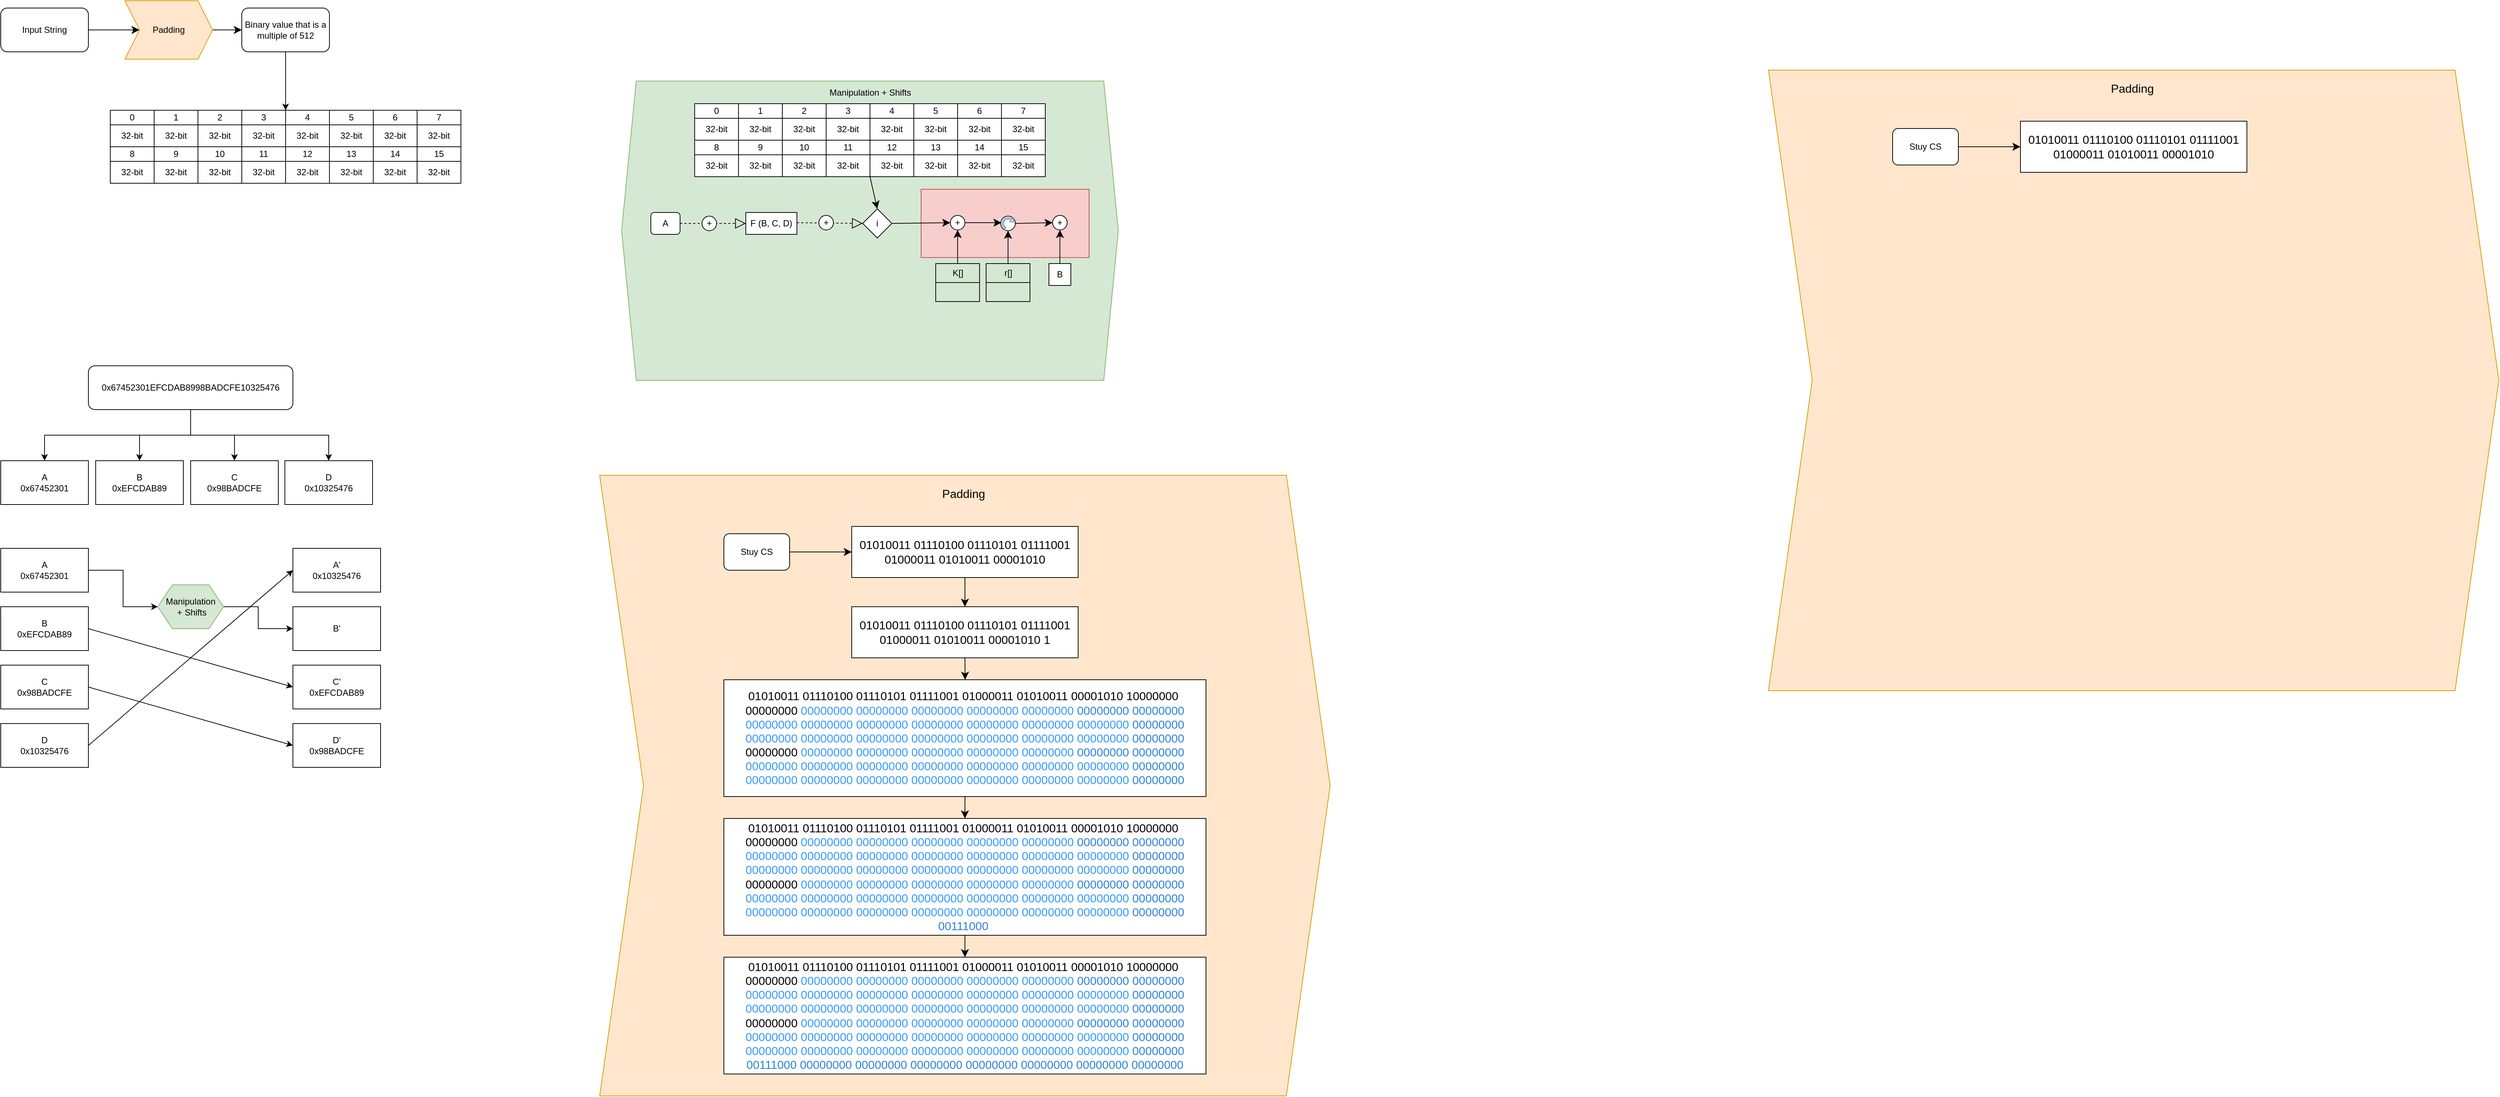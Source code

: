 <mxfile version="27.1.1">
  <diagram name="Page-1" id="2YBvvXClWsGukQMizWep">
    <mxGraphModel dx="1775" dy="1302" grid="1" gridSize="10" guides="1" tooltips="1" connect="1" arrows="1" fold="1" page="1" pageScale="1" pageWidth="850" pageHeight="1100" math="0" shadow="0">
      <root>
        <mxCell id="0" />
        <mxCell id="1" parent="0" />
        <mxCell id="S7E8rsg5LW3cdiBRkNrD-34" value="" style="shape=hexagon;perimeter=hexagonPerimeter2;whiteSpace=wrap;html=1;fixedSize=1;fillColor=#d5e8d4;strokeColor=#82b366;movable=1;resizable=1;rotatable=1;deletable=1;editable=1;locked=0;connectable=1;" parent="1" vertex="1">
          <mxGeometry x="880" y="140" width="680" height="410" as="geometry" />
        </mxCell>
        <mxCell id="kOXrhcx0nlIQc85uz2FX-3" value="" style="rounded=0;whiteSpace=wrap;html=1;fillColor=#f8cecc;strokeColor=#b85450;movable=1;resizable=1;rotatable=1;deletable=1;editable=1;locked=0;connectable=1;" vertex="1" parent="1">
          <mxGeometry x="1290" y="288.25" width="230" height="93.5" as="geometry" />
        </mxCell>
        <mxCell id="kOXrhcx0nlIQc85uz2FX-79" style="edgeStyle=none;curved=1;rounded=0;orthogonalLoop=1;jettySize=auto;html=1;exitX=1;exitY=0.5;exitDx=0;exitDy=0;entryX=0;entryY=0.5;entryDx=0;entryDy=0;fontSize=12;startSize=8;endSize=8;" edge="1" parent="1" source="S7E8rsg5LW3cdiBRkNrD-1" target="kOXrhcx0nlIQc85uz2FX-78">
          <mxGeometry relative="1" as="geometry" />
        </mxCell>
        <mxCell id="S7E8rsg5LW3cdiBRkNrD-1" value="Input String" style="rounded=1;whiteSpace=wrap;html=1;" parent="1" vertex="1">
          <mxGeometry x="30" y="40" width="120" height="60" as="geometry" />
        </mxCell>
        <mxCell id="S7E8rsg5LW3cdiBRkNrD-14" value="" style="edgeStyle=orthogonalEdgeStyle;rounded=0;orthogonalLoop=1;jettySize=auto;html=1;" parent="1" source="S7E8rsg5LW3cdiBRkNrD-6" target="S7E8rsg5LW3cdiBRkNrD-10" edge="1">
          <mxGeometry relative="1" as="geometry" />
        </mxCell>
        <mxCell id="S7E8rsg5LW3cdiBRkNrD-15" style="edgeStyle=orthogonalEdgeStyle;rounded=0;orthogonalLoop=1;jettySize=auto;html=1;exitX=0.5;exitY=1;exitDx=0;exitDy=0;entryX=0.5;entryY=0;entryDx=0;entryDy=0;" parent="1" source="S7E8rsg5LW3cdiBRkNrD-6" target="S7E8rsg5LW3cdiBRkNrD-9" edge="1">
          <mxGeometry relative="1" as="geometry">
            <Array as="points">
              <mxPoint x="290" y="625" />
              <mxPoint x="220" y="625" />
            </Array>
          </mxGeometry>
        </mxCell>
        <mxCell id="S7E8rsg5LW3cdiBRkNrD-16" style="edgeStyle=orthogonalEdgeStyle;rounded=0;orthogonalLoop=1;jettySize=auto;html=1;exitX=0.5;exitY=1;exitDx=0;exitDy=0;" parent="1" source="S7E8rsg5LW3cdiBRkNrD-6" target="S7E8rsg5LW3cdiBRkNrD-11" edge="1">
          <mxGeometry relative="1" as="geometry" />
        </mxCell>
        <mxCell id="S7E8rsg5LW3cdiBRkNrD-17" style="edgeStyle=orthogonalEdgeStyle;rounded=0;orthogonalLoop=1;jettySize=auto;html=1;exitX=0.5;exitY=1;exitDx=0;exitDy=0;" parent="1" source="S7E8rsg5LW3cdiBRkNrD-6" target="S7E8rsg5LW3cdiBRkNrD-8" edge="1">
          <mxGeometry relative="1" as="geometry" />
        </mxCell>
        <mxCell id="S7E8rsg5LW3cdiBRkNrD-6" value="0x67452301EFCDAB8998BADCFE10325476" style="rounded=1;whiteSpace=wrap;html=1;" parent="1" vertex="1">
          <mxGeometry x="150" y="530" width="280" height="60" as="geometry" />
        </mxCell>
        <mxCell id="S7E8rsg5LW3cdiBRkNrD-8" value="A&lt;div&gt;0x67452301&lt;/div&gt;" style="rounded=0;whiteSpace=wrap;html=1;" parent="1" vertex="1">
          <mxGeometry x="30" y="660" width="120" height="60" as="geometry" />
        </mxCell>
        <mxCell id="S7E8rsg5LW3cdiBRkNrD-9" value="B&lt;div&gt;0xEFCDAB89&lt;/div&gt;" style="rounded=0;whiteSpace=wrap;html=1;" parent="1" vertex="1">
          <mxGeometry x="160" y="660" width="120" height="60" as="geometry" />
        </mxCell>
        <mxCell id="S7E8rsg5LW3cdiBRkNrD-10" value="C&lt;br&gt;0x98BADCFE" style="rounded=0;whiteSpace=wrap;html=1;" parent="1" vertex="1">
          <mxGeometry x="290" y="660" width="120" height="60" as="geometry" />
        </mxCell>
        <mxCell id="S7E8rsg5LW3cdiBRkNrD-11" value="D&lt;div&gt;0x10325476&lt;/div&gt;" style="rounded=0;whiteSpace=wrap;html=1;" parent="1" vertex="1">
          <mxGeometry x="419" y="660" width="120" height="60" as="geometry" />
        </mxCell>
        <mxCell id="S7E8rsg5LW3cdiBRkNrD-32" style="edgeStyle=orthogonalEdgeStyle;rounded=0;orthogonalLoop=1;jettySize=auto;html=1;exitX=1;exitY=0.5;exitDx=0;exitDy=0;entryX=0;entryY=0.5;entryDx=0;entryDy=0;" parent="1" source="S7E8rsg5LW3cdiBRkNrD-18" target="S7E8rsg5LW3cdiBRkNrD-31" edge="1">
          <mxGeometry relative="1" as="geometry" />
        </mxCell>
        <mxCell id="S7E8rsg5LW3cdiBRkNrD-18" value="A&lt;div&gt;0x67452301&lt;/div&gt;" style="rounded=0;whiteSpace=wrap;html=1;" parent="1" vertex="1">
          <mxGeometry x="30" y="780" width="120" height="60" as="geometry" />
        </mxCell>
        <mxCell id="S7E8rsg5LW3cdiBRkNrD-19" value="B&lt;div&gt;0xEFCDAB89&lt;/div&gt;" style="rounded=0;whiteSpace=wrap;html=1;" parent="1" vertex="1">
          <mxGeometry x="30" y="860" width="120" height="60" as="geometry" />
        </mxCell>
        <mxCell id="S7E8rsg5LW3cdiBRkNrD-20" value="C&lt;br&gt;0x98BADCFE" style="rounded=0;whiteSpace=wrap;html=1;" parent="1" vertex="1">
          <mxGeometry x="30" y="940" width="120" height="60" as="geometry" />
        </mxCell>
        <mxCell id="S7E8rsg5LW3cdiBRkNrD-21" value="D&lt;div&gt;0x10325476&lt;/div&gt;" style="rounded=0;whiteSpace=wrap;html=1;" parent="1" vertex="1">
          <mxGeometry x="30" y="1020" width="120" height="60" as="geometry" />
        </mxCell>
        <mxCell id="S7E8rsg5LW3cdiBRkNrD-23" value="B&#39;" style="rounded=0;whiteSpace=wrap;html=1;" parent="1" vertex="1">
          <mxGeometry x="430" y="860" width="120" height="60" as="geometry" />
        </mxCell>
        <mxCell id="S7E8rsg5LW3cdiBRkNrD-24" value="C&#39;&lt;br&gt;&lt;div&gt;0xEFCDAB89&lt;/div&gt;" style="rounded=0;whiteSpace=wrap;html=1;" parent="1" vertex="1">
          <mxGeometry x="430" y="940" width="120" height="60" as="geometry" />
        </mxCell>
        <mxCell id="S7E8rsg5LW3cdiBRkNrD-25" value="D&#39;&lt;br&gt;0x98BADCFE" style="rounded=0;whiteSpace=wrap;html=1;" parent="1" vertex="1">
          <mxGeometry x="430" y="1020" width="120" height="60" as="geometry" />
        </mxCell>
        <mxCell id="S7E8rsg5LW3cdiBRkNrD-26" value="A&#39;&lt;br&gt;&lt;div&gt;0x10325476&lt;/div&gt;" style="rounded=0;whiteSpace=wrap;html=1;" parent="1" vertex="1">
          <mxGeometry x="430" y="780" width="120" height="60" as="geometry" />
        </mxCell>
        <mxCell id="S7E8rsg5LW3cdiBRkNrD-28" value="" style="endArrow=classic;html=1;rounded=0;exitX=1;exitY=0.5;exitDx=0;exitDy=0;entryX=0;entryY=0.5;entryDx=0;entryDy=0;" parent="1" source="S7E8rsg5LW3cdiBRkNrD-19" target="S7E8rsg5LW3cdiBRkNrD-24" edge="1">
          <mxGeometry width="50" height="50" relative="1" as="geometry">
            <mxPoint x="350" y="1000" as="sourcePoint" />
            <mxPoint x="210" y="890" as="targetPoint" />
          </mxGeometry>
        </mxCell>
        <mxCell id="S7E8rsg5LW3cdiBRkNrD-29" value="" style="endArrow=classic;html=1;rounded=0;exitX=1;exitY=0.5;exitDx=0;exitDy=0;entryX=0;entryY=0.5;entryDx=0;entryDy=0;" parent="1" target="S7E8rsg5LW3cdiBRkNrD-25" edge="1">
          <mxGeometry width="50" height="50" relative="1" as="geometry">
            <mxPoint x="150" y="970" as="sourcePoint" />
            <mxPoint x="270" y="1050" as="targetPoint" />
          </mxGeometry>
        </mxCell>
        <mxCell id="S7E8rsg5LW3cdiBRkNrD-30" value="" style="endArrow=classic;html=1;rounded=0;exitX=1;exitY=0.5;exitDx=0;exitDy=0;entryX=0;entryY=0.5;entryDx=0;entryDy=0;" parent="1" target="S7E8rsg5LW3cdiBRkNrD-26" edge="1">
          <mxGeometry width="50" height="50" relative="1" as="geometry">
            <mxPoint x="150" y="1050" as="sourcePoint" />
            <mxPoint x="270" y="1130" as="targetPoint" />
          </mxGeometry>
        </mxCell>
        <mxCell id="S7E8rsg5LW3cdiBRkNrD-33" style="edgeStyle=orthogonalEdgeStyle;rounded=0;orthogonalLoop=1;jettySize=auto;html=1;exitX=1;exitY=0.5;exitDx=0;exitDy=0;entryX=0;entryY=0.5;entryDx=0;entryDy=0;" parent="1" source="S7E8rsg5LW3cdiBRkNrD-31" target="S7E8rsg5LW3cdiBRkNrD-23" edge="1">
          <mxGeometry relative="1" as="geometry" />
        </mxCell>
        <mxCell id="S7E8rsg5LW3cdiBRkNrD-31" value="Manipulation&lt;div&gt;&amp;nbsp;+&amp;nbsp;&lt;span style=&quot;background-color: initial;&quot;&gt;Shifts&lt;/span&gt;&lt;/div&gt;" style="shape=hexagon;perimeter=hexagonPerimeter2;whiteSpace=wrap;html=1;fixedSize=1;fillColor=#d5e8d4;strokeColor=#82b366;" parent="1" vertex="1">
          <mxGeometry x="245" y="830" width="90" height="60" as="geometry" />
        </mxCell>
        <mxCell id="S7E8rsg5LW3cdiBRkNrD-35" value="Manipulation + Shifts" style="text;html=1;align=center;verticalAlign=middle;resizable=0;points=[];autosize=1;strokeColor=none;fillColor=none;" parent="1" vertex="1">
          <mxGeometry x="1150" y="141" width="140" height="30" as="geometry" />
        </mxCell>
        <mxCell id="S7E8rsg5LW3cdiBRkNrD-121" style="edgeStyle=orthogonalEdgeStyle;rounded=0;orthogonalLoop=1;jettySize=auto;html=1;exitX=0.5;exitY=1;exitDx=0;exitDy=0;entryX=1;entryY=0;entryDx=0;entryDy=0;" parent="1" source="S7E8rsg5LW3cdiBRkNrD-36" target="S7E8rsg5LW3cdiBRkNrD-100" edge="1">
          <mxGeometry relative="1" as="geometry" />
        </mxCell>
        <mxCell id="S7E8rsg5LW3cdiBRkNrD-36" value="Binary value that is a multiple of 512" style="rounded=1;whiteSpace=wrap;html=1;" parent="1" vertex="1">
          <mxGeometry x="360" y="40" width="120" height="60" as="geometry" />
        </mxCell>
        <mxCell id="S7E8rsg5LW3cdiBRkNrD-38" value="32-bit" style="rounded=0;whiteSpace=wrap;html=1;" parent="1" vertex="1">
          <mxGeometry x="980" y="191" width="60" height="30" as="geometry" />
        </mxCell>
        <mxCell id="S7E8rsg5LW3cdiBRkNrD-40" value="32-bit" style="rounded=0;whiteSpace=wrap;html=1;" parent="1" vertex="1">
          <mxGeometry x="1040" y="191" width="60" height="30" as="geometry" />
        </mxCell>
        <mxCell id="S7E8rsg5LW3cdiBRkNrD-41" value="32-bit" style="rounded=0;whiteSpace=wrap;html=1;" parent="1" vertex="1">
          <mxGeometry x="1100" y="191" width="60" height="30" as="geometry" />
        </mxCell>
        <mxCell id="S7E8rsg5LW3cdiBRkNrD-42" value="32-bit" style="rounded=0;whiteSpace=wrap;html=1;" parent="1" vertex="1">
          <mxGeometry x="1160" y="191" width="60" height="30" as="geometry" />
        </mxCell>
        <mxCell id="S7E8rsg5LW3cdiBRkNrD-43" value="32-bit" style="rounded=0;whiteSpace=wrap;html=1;" parent="1" vertex="1">
          <mxGeometry x="1220" y="191" width="60" height="30" as="geometry" />
        </mxCell>
        <mxCell id="S7E8rsg5LW3cdiBRkNrD-44" value="32-bit" style="rounded=0;whiteSpace=wrap;html=1;" parent="1" vertex="1">
          <mxGeometry x="1280" y="191" width="60" height="30" as="geometry" />
        </mxCell>
        <mxCell id="S7E8rsg5LW3cdiBRkNrD-45" value="32-bit" style="rounded=0;whiteSpace=wrap;html=1;" parent="1" vertex="1">
          <mxGeometry x="1340" y="191" width="60" height="30" as="geometry" />
        </mxCell>
        <mxCell id="S7E8rsg5LW3cdiBRkNrD-46" value="32-bit" style="rounded=0;whiteSpace=wrap;html=1;" parent="1" vertex="1">
          <mxGeometry x="1400" y="191" width="60" height="30" as="geometry" />
        </mxCell>
        <mxCell id="S7E8rsg5LW3cdiBRkNrD-64" value="0" style="rounded=0;whiteSpace=wrap;html=1;" parent="1" vertex="1">
          <mxGeometry x="980" y="171" width="60" height="20" as="geometry" />
        </mxCell>
        <mxCell id="S7E8rsg5LW3cdiBRkNrD-65" value="1&lt;span style=&quot;color: rgba(0, 0, 0, 0); font-family: monospace; font-size: 0px; text-align: start; text-wrap-mode: nowrap;&quot;&gt;%3CmxGraphModel%3E%3Croot%3E%3CmxCell%20id%3D%220%22%2F%3E%3CmxCell%20id%3D%221%22%20parent%3D%220%22%2F%3E%3CmxCell%20id%3D%222%22%20value%3D%220%22%20style%3D%22rounded%3D0%3BwhiteSpace%3Dwrap%3Bhtml%3D1%3B%22%20vertex%3D%221%22%20parent%3D%221%22%3E%3CmxGeometry%20x%3D%2280%22%20y%3D%22170%22%20width%3D%2260%22%20height%3D%2220%22%20as%3D%22geometry%22%2F%3E%3C%2FmxCell%3E%3C%2Froot%3E%3C%2FmxGraphModel%3E&lt;/span&gt;" style="rounded=0;whiteSpace=wrap;html=1;" parent="1" vertex="1">
          <mxGeometry x="1040" y="171" width="60" height="20" as="geometry" />
        </mxCell>
        <mxCell id="S7E8rsg5LW3cdiBRkNrD-66" value="2&lt;span style=&quot;color: rgba(0, 0, 0, 0); font-family: monospace; font-size: 0px; text-align: start; text-wrap-mode: nowrap;&quot;&gt;%3CmxGraphModel%3E%3Croot%3E%3CmxCell%20id%3D%220%22%2F%3E%3CmxCell%20id%3D%221%22%20parent%3D%220%22%2F%3E%3CmxCell%20id%3D%222%22%20value%3D%220%22%20style%3D%22rounded%3D0%3BwhiteSpace%3Dwrap%3Bhtml%3D1%3B%22%20vertex%3D%221%22%20parent%3D%221%22%3E%3CmxGeometry%20x%3D%2280%22%20y%3D%22170%22%20width%3D%2260%22%20height%3D%2220%22%20as%3D%22geometry%22%2F%3E%3C%2FmxCell%3E%3C%2Froot%3E%3C%2FmxGraphModel%3E&lt;/span&gt;&lt;span style=&quot;color: rgba(0, 0, 0, 0); font-family: monospace; font-size: 0px; text-align: start; text-wrap-mode: nowrap;&quot;&gt;%3CmxGraphModel%3E%3Croot%3E%3CmxCell%20id%3D%220%22%2F%3E%3CmxCell%20id%3D%221%22%20parent%3D%220%22%2F%3E%3CmxCell%20id%3D%222%22%20value%3D%220%22%20style%3D%22rounded%3D0%3BwhiteSpace%3Dwrap%3Bhtml%3D1%3B%22%20vertex%3D%221%22%20parent%3D%221%22%3E%3CmxGeometry%20x%3D%2280%22%20y%3D%22170%22%20width%3D%2260%22%20height%3D%2220%22%20as%3D%22geometry%22%2F%3E%3C%2FmxCell%3E%3C%2Froot%3E%3C%2FmxGraphModel%3E&lt;/span&gt;" style="rounded=0;whiteSpace=wrap;html=1;" parent="1" vertex="1">
          <mxGeometry x="1100" y="171" width="60" height="20" as="geometry" />
        </mxCell>
        <mxCell id="S7E8rsg5LW3cdiBRkNrD-67" value="3" style="rounded=0;whiteSpace=wrap;html=1;" parent="1" vertex="1">
          <mxGeometry x="1160" y="171" width="60" height="20" as="geometry" />
        </mxCell>
        <mxCell id="S7E8rsg5LW3cdiBRkNrD-68" value="4" style="rounded=0;whiteSpace=wrap;html=1;" parent="1" vertex="1">
          <mxGeometry x="1220" y="171" width="60" height="20" as="geometry" />
        </mxCell>
        <mxCell id="S7E8rsg5LW3cdiBRkNrD-69" value="5" style="rounded=0;whiteSpace=wrap;html=1;" parent="1" vertex="1">
          <mxGeometry x="1280" y="171" width="60" height="20" as="geometry" />
        </mxCell>
        <mxCell id="S7E8rsg5LW3cdiBRkNrD-70" value="6" style="rounded=0;whiteSpace=wrap;html=1;" parent="1" vertex="1">
          <mxGeometry x="1340" y="171" width="60" height="20" as="geometry" />
        </mxCell>
        <mxCell id="S7E8rsg5LW3cdiBRkNrD-71" value="7" style="rounded=0;whiteSpace=wrap;html=1;" parent="1" vertex="1">
          <mxGeometry x="1400" y="171" width="60" height="20" as="geometry" />
        </mxCell>
        <mxCell id="S7E8rsg5LW3cdiBRkNrD-72" value="32-bit" style="rounded=0;whiteSpace=wrap;html=1;" parent="1" vertex="1">
          <mxGeometry x="980" y="241" width="60" height="30" as="geometry" />
        </mxCell>
        <mxCell id="S7E8rsg5LW3cdiBRkNrD-73" value="32-bit" style="rounded=0;whiteSpace=wrap;html=1;" parent="1" vertex="1">
          <mxGeometry x="1040" y="241" width="60" height="30" as="geometry" />
        </mxCell>
        <mxCell id="S7E8rsg5LW3cdiBRkNrD-74" value="32-bit" style="rounded=0;whiteSpace=wrap;html=1;" parent="1" vertex="1">
          <mxGeometry x="1100" y="241" width="60" height="30" as="geometry" />
        </mxCell>
        <mxCell id="yUPdP5pt4CSuNFCbjP1w-25" style="edgeStyle=none;curved=1;rounded=0;orthogonalLoop=1;jettySize=auto;html=1;exitX=1;exitY=1;exitDx=0;exitDy=0;fontSize=12;startSize=8;endSize=8;entryX=0.5;entryY=0;entryDx=0;entryDy=0;" parent="1" source="S7E8rsg5LW3cdiBRkNrD-75" target="yUPdP5pt4CSuNFCbjP1w-24" edge="1">
          <mxGeometry relative="1" as="geometry">
            <mxPoint x="1230" y="300" as="targetPoint" />
          </mxGeometry>
        </mxCell>
        <mxCell id="S7E8rsg5LW3cdiBRkNrD-75" value="32-bit" style="rounded=0;whiteSpace=wrap;html=1;" parent="1" vertex="1">
          <mxGeometry x="1160" y="241" width="60" height="30" as="geometry" />
        </mxCell>
        <mxCell id="S7E8rsg5LW3cdiBRkNrD-76" value="32-bit" style="rounded=0;whiteSpace=wrap;html=1;" parent="1" vertex="1">
          <mxGeometry x="1220" y="241" width="60" height="30" as="geometry" />
        </mxCell>
        <mxCell id="S7E8rsg5LW3cdiBRkNrD-77" value="32-bit" style="rounded=0;whiteSpace=wrap;html=1;" parent="1" vertex="1">
          <mxGeometry x="1280" y="241" width="60" height="30" as="geometry" />
        </mxCell>
        <mxCell id="S7E8rsg5LW3cdiBRkNrD-78" value="32-bit" style="rounded=0;whiteSpace=wrap;html=1;" parent="1" vertex="1">
          <mxGeometry x="1340" y="241" width="60" height="30" as="geometry" />
        </mxCell>
        <mxCell id="S7E8rsg5LW3cdiBRkNrD-79" value="32-bit" style="rounded=0;whiteSpace=wrap;html=1;" parent="1" vertex="1">
          <mxGeometry x="1400" y="241" width="60" height="30" as="geometry" />
        </mxCell>
        <mxCell id="S7E8rsg5LW3cdiBRkNrD-80" value="8" style="rounded=0;whiteSpace=wrap;html=1;" parent="1" vertex="1">
          <mxGeometry x="980" y="221" width="60" height="20" as="geometry" />
        </mxCell>
        <mxCell id="S7E8rsg5LW3cdiBRkNrD-81" value="9" style="rounded=0;whiteSpace=wrap;html=1;" parent="1" vertex="1">
          <mxGeometry x="1040" y="221" width="60" height="20" as="geometry" />
        </mxCell>
        <mxCell id="S7E8rsg5LW3cdiBRkNrD-82" value="10" style="rounded=0;whiteSpace=wrap;html=1;" parent="1" vertex="1">
          <mxGeometry x="1100" y="221" width="60" height="20" as="geometry" />
        </mxCell>
        <mxCell id="S7E8rsg5LW3cdiBRkNrD-83" value="11" style="rounded=0;whiteSpace=wrap;html=1;" parent="1" vertex="1">
          <mxGeometry x="1160" y="221" width="60" height="20" as="geometry" />
        </mxCell>
        <mxCell id="S7E8rsg5LW3cdiBRkNrD-84" value="12" style="rounded=0;whiteSpace=wrap;html=1;" parent="1" vertex="1">
          <mxGeometry x="1220" y="221" width="60" height="20" as="geometry" />
        </mxCell>
        <mxCell id="S7E8rsg5LW3cdiBRkNrD-85" value="13" style="rounded=0;whiteSpace=wrap;html=1;" parent="1" vertex="1">
          <mxGeometry x="1280" y="221" width="60" height="20" as="geometry" />
        </mxCell>
        <mxCell id="S7E8rsg5LW3cdiBRkNrD-86" value="14" style="rounded=0;whiteSpace=wrap;html=1;" parent="1" vertex="1">
          <mxGeometry x="1340" y="221" width="60" height="20" as="geometry" />
        </mxCell>
        <mxCell id="S7E8rsg5LW3cdiBRkNrD-87" value="15" style="rounded=0;whiteSpace=wrap;html=1;" parent="1" vertex="1">
          <mxGeometry x="1400" y="221" width="60" height="20" as="geometry" />
        </mxCell>
        <mxCell id="S7E8rsg5LW3cdiBRkNrD-89" value="32-bit" style="rounded=0;whiteSpace=wrap;html=1;" parent="1" vertex="1">
          <mxGeometry x="180" y="200" width="60" height="30" as="geometry" />
        </mxCell>
        <mxCell id="S7E8rsg5LW3cdiBRkNrD-90" value="32-bit" style="rounded=0;whiteSpace=wrap;html=1;" parent="1" vertex="1">
          <mxGeometry x="240" y="200" width="60" height="30" as="geometry" />
        </mxCell>
        <mxCell id="S7E8rsg5LW3cdiBRkNrD-91" value="32-bit" style="rounded=0;whiteSpace=wrap;html=1;" parent="1" vertex="1">
          <mxGeometry x="300" y="200" width="60" height="30" as="geometry" />
        </mxCell>
        <mxCell id="S7E8rsg5LW3cdiBRkNrD-92" value="32-bit" style="rounded=0;whiteSpace=wrap;html=1;" parent="1" vertex="1">
          <mxGeometry x="360" y="200" width="60" height="30" as="geometry" />
        </mxCell>
        <mxCell id="S7E8rsg5LW3cdiBRkNrD-93" value="32-bit" style="rounded=0;whiteSpace=wrap;html=1;" parent="1" vertex="1">
          <mxGeometry x="420" y="200" width="60" height="30" as="geometry" />
        </mxCell>
        <mxCell id="S7E8rsg5LW3cdiBRkNrD-94" value="32-bit" style="rounded=0;whiteSpace=wrap;html=1;" parent="1" vertex="1">
          <mxGeometry x="480" y="200" width="60" height="30" as="geometry" />
        </mxCell>
        <mxCell id="S7E8rsg5LW3cdiBRkNrD-95" value="32-bit" style="rounded=0;whiteSpace=wrap;html=1;" parent="1" vertex="1">
          <mxGeometry x="540" y="200" width="60" height="30" as="geometry" />
        </mxCell>
        <mxCell id="S7E8rsg5LW3cdiBRkNrD-96" value="32-bit" style="rounded=0;whiteSpace=wrap;html=1;" parent="1" vertex="1">
          <mxGeometry x="600" y="200" width="60" height="30" as="geometry" />
        </mxCell>
        <mxCell id="S7E8rsg5LW3cdiBRkNrD-97" value="0" style="rounded=0;whiteSpace=wrap;html=1;" parent="1" vertex="1">
          <mxGeometry x="180" y="180" width="60" height="20" as="geometry" />
        </mxCell>
        <mxCell id="S7E8rsg5LW3cdiBRkNrD-98" value="1&lt;span style=&quot;color: rgba(0, 0, 0, 0); font-family: monospace; font-size: 0px; text-align: start; text-wrap-mode: nowrap;&quot;&gt;%3CmxGraphModel%3E%3Croot%3E%3CmxCell%20id%3D%220%22%2F%3E%3CmxCell%20id%3D%221%22%20parent%3D%220%22%2F%3E%3CmxCell%20id%3D%222%22%20value%3D%220%22%20style%3D%22rounded%3D0%3BwhiteSpace%3Dwrap%3Bhtml%3D1%3B%22%20vertex%3D%221%22%20parent%3D%221%22%3E%3CmxGeometry%20x%3D%2280%22%20y%3D%22170%22%20width%3D%2260%22%20height%3D%2220%22%20as%3D%22geometry%22%2F%3E%3C%2FmxCell%3E%3C%2Froot%3E%3C%2FmxGraphModel%3E&lt;/span&gt;" style="rounded=0;whiteSpace=wrap;html=1;" parent="1" vertex="1">
          <mxGeometry x="240" y="180" width="60" height="20" as="geometry" />
        </mxCell>
        <mxCell id="S7E8rsg5LW3cdiBRkNrD-99" value="2&lt;span style=&quot;color: rgba(0, 0, 0, 0); font-family: monospace; font-size: 0px; text-align: start; text-wrap-mode: nowrap;&quot;&gt;%3CmxGraphModel%3E%3Croot%3E%3CmxCell%20id%3D%220%22%2F%3E%3CmxCell%20id%3D%221%22%20parent%3D%220%22%2F%3E%3CmxCell%20id%3D%222%22%20value%3D%220%22%20style%3D%22rounded%3D0%3BwhiteSpace%3Dwrap%3Bhtml%3D1%3B%22%20vertex%3D%221%22%20parent%3D%221%22%3E%3CmxGeometry%20x%3D%2280%22%20y%3D%22170%22%20width%3D%2260%22%20height%3D%2220%22%20as%3D%22geometry%22%2F%3E%3C%2FmxCell%3E%3C%2Froot%3E%3C%2FmxGraphModel%3E&lt;/span&gt;&lt;span style=&quot;color: rgba(0, 0, 0, 0); font-family: monospace; font-size: 0px; text-align: start; text-wrap-mode: nowrap;&quot;&gt;%3CmxGraphModel%3E%3Croot%3E%3CmxCell%20id%3D%220%22%2F%3E%3CmxCell%20id%3D%221%22%20parent%3D%220%22%2F%3E%3CmxCell%20id%3D%222%22%20value%3D%220%22%20style%3D%22rounded%3D0%3BwhiteSpace%3Dwrap%3Bhtml%3D1%3B%22%20vertex%3D%221%22%20parent%3D%221%22%3E%3CmxGeometry%20x%3D%2280%22%20y%3D%22170%22%20width%3D%2260%22%20height%3D%2220%22%20as%3D%22geometry%22%2F%3E%3C%2FmxCell%3E%3C%2Froot%3E%3C%2FmxGraphModel%3E&lt;/span&gt;" style="rounded=0;whiteSpace=wrap;html=1;" parent="1" vertex="1">
          <mxGeometry x="300" y="180" width="60" height="20" as="geometry" />
        </mxCell>
        <mxCell id="S7E8rsg5LW3cdiBRkNrD-100" value="3" style="rounded=0;whiteSpace=wrap;html=1;" parent="1" vertex="1">
          <mxGeometry x="360" y="180" width="60" height="20" as="geometry" />
        </mxCell>
        <mxCell id="S7E8rsg5LW3cdiBRkNrD-101" value="4" style="rounded=0;whiteSpace=wrap;html=1;" parent="1" vertex="1">
          <mxGeometry x="420" y="180" width="60" height="20" as="geometry" />
        </mxCell>
        <mxCell id="S7E8rsg5LW3cdiBRkNrD-102" value="5" style="rounded=0;whiteSpace=wrap;html=1;" parent="1" vertex="1">
          <mxGeometry x="480" y="180" width="60" height="20" as="geometry" />
        </mxCell>
        <mxCell id="S7E8rsg5LW3cdiBRkNrD-103" value="6" style="rounded=0;whiteSpace=wrap;html=1;" parent="1" vertex="1">
          <mxGeometry x="540" y="180" width="60" height="20" as="geometry" />
        </mxCell>
        <mxCell id="S7E8rsg5LW3cdiBRkNrD-104" value="7" style="rounded=0;whiteSpace=wrap;html=1;" parent="1" vertex="1">
          <mxGeometry x="600" y="180" width="60" height="20" as="geometry" />
        </mxCell>
        <mxCell id="S7E8rsg5LW3cdiBRkNrD-105" value="32-bit" style="rounded=0;whiteSpace=wrap;html=1;" parent="1" vertex="1">
          <mxGeometry x="180" y="250" width="60" height="30" as="geometry" />
        </mxCell>
        <mxCell id="S7E8rsg5LW3cdiBRkNrD-106" value="32-bit" style="rounded=0;whiteSpace=wrap;html=1;" parent="1" vertex="1">
          <mxGeometry x="240" y="250" width="60" height="30" as="geometry" />
        </mxCell>
        <mxCell id="S7E8rsg5LW3cdiBRkNrD-107" value="32-bit" style="rounded=0;whiteSpace=wrap;html=1;" parent="1" vertex="1">
          <mxGeometry x="300" y="250" width="60" height="30" as="geometry" />
        </mxCell>
        <mxCell id="S7E8rsg5LW3cdiBRkNrD-108" value="32-bit" style="rounded=0;whiteSpace=wrap;html=1;" parent="1" vertex="1">
          <mxGeometry x="360" y="250" width="60" height="30" as="geometry" />
        </mxCell>
        <mxCell id="S7E8rsg5LW3cdiBRkNrD-109" value="32-bit" style="rounded=0;whiteSpace=wrap;html=1;" parent="1" vertex="1">
          <mxGeometry x="420" y="250" width="60" height="30" as="geometry" />
        </mxCell>
        <mxCell id="S7E8rsg5LW3cdiBRkNrD-110" value="32-bit" style="rounded=0;whiteSpace=wrap;html=1;" parent="1" vertex="1">
          <mxGeometry x="480" y="250" width="60" height="30" as="geometry" />
        </mxCell>
        <mxCell id="S7E8rsg5LW3cdiBRkNrD-111" value="32-bit" style="rounded=0;whiteSpace=wrap;html=1;" parent="1" vertex="1">
          <mxGeometry x="540" y="250" width="60" height="30" as="geometry" />
        </mxCell>
        <mxCell id="S7E8rsg5LW3cdiBRkNrD-112" value="32-bit" style="rounded=0;whiteSpace=wrap;html=1;" parent="1" vertex="1">
          <mxGeometry x="600" y="250" width="60" height="30" as="geometry" />
        </mxCell>
        <mxCell id="S7E8rsg5LW3cdiBRkNrD-113" value="8" style="rounded=0;whiteSpace=wrap;html=1;" parent="1" vertex="1">
          <mxGeometry x="180" y="230" width="60" height="20" as="geometry" />
        </mxCell>
        <mxCell id="S7E8rsg5LW3cdiBRkNrD-114" value="9" style="rounded=0;whiteSpace=wrap;html=1;" parent="1" vertex="1">
          <mxGeometry x="240" y="230" width="60" height="20" as="geometry" />
        </mxCell>
        <mxCell id="S7E8rsg5LW3cdiBRkNrD-115" value="10" style="rounded=0;whiteSpace=wrap;html=1;" parent="1" vertex="1">
          <mxGeometry x="300" y="230" width="60" height="20" as="geometry" />
        </mxCell>
        <mxCell id="S7E8rsg5LW3cdiBRkNrD-116" value="11" style="rounded=0;whiteSpace=wrap;html=1;" parent="1" vertex="1">
          <mxGeometry x="360" y="230" width="60" height="20" as="geometry" />
        </mxCell>
        <mxCell id="S7E8rsg5LW3cdiBRkNrD-117" value="12" style="rounded=0;whiteSpace=wrap;html=1;" parent="1" vertex="1">
          <mxGeometry x="420" y="230" width="60" height="20" as="geometry" />
        </mxCell>
        <mxCell id="S7E8rsg5LW3cdiBRkNrD-118" value="13" style="rounded=0;whiteSpace=wrap;html=1;" parent="1" vertex="1">
          <mxGeometry x="480" y="230" width="60" height="20" as="geometry" />
        </mxCell>
        <mxCell id="S7E8rsg5LW3cdiBRkNrD-119" value="14" style="rounded=0;whiteSpace=wrap;html=1;" parent="1" vertex="1">
          <mxGeometry x="540" y="230" width="60" height="20" as="geometry" />
        </mxCell>
        <mxCell id="S7E8rsg5LW3cdiBRkNrD-120" value="15" style="rounded=0;whiteSpace=wrap;html=1;" parent="1" vertex="1">
          <mxGeometry x="600" y="230" width="60" height="20" as="geometry" />
        </mxCell>
        <mxCell id="yUPdP5pt4CSuNFCbjP1w-3" value="A" style="rounded=1;whiteSpace=wrap;html=1;" parent="1" vertex="1">
          <mxGeometry x="920" y="320" width="40" height="30" as="geometry" />
        </mxCell>
        <mxCell id="yUPdP5pt4CSuNFCbjP1w-17" value="" style="endArrow=block;dashed=1;endFill=0;endSize=12;html=1;rounded=0;fontSize=12;curved=1;exitX=1;exitY=0.5;exitDx=0;exitDy=0;entryX=0;entryY=0.5;entryDx=0;entryDy=0;" parent="1" source="yUPdP5pt4CSuNFCbjP1w-3" target="yUPdP5pt4CSuNFCbjP1w-18" edge="1">
          <mxGeometry width="160" relative="1" as="geometry">
            <mxPoint x="960" y="340" as="sourcePoint" />
            <mxPoint x="1020" y="330" as="targetPoint" />
          </mxGeometry>
        </mxCell>
        <mxCell id="yUPdP5pt4CSuNFCbjP1w-18" value="F (B, C, D)" style="rounded=0;whiteSpace=wrap;html=1;" parent="1" vertex="1">
          <mxGeometry x="1050" y="320" width="70" height="30" as="geometry" />
        </mxCell>
        <mxCell id="yUPdP5pt4CSuNFCbjP1w-19" value="+" style="ellipse;whiteSpace=wrap;html=1;" parent="1" vertex="1">
          <mxGeometry x="990" y="325" width="20" height="20" as="geometry" />
        </mxCell>
        <mxCell id="yUPdP5pt4CSuNFCbjP1w-21" value="" style="endArrow=block;dashed=1;endFill=0;endSize=12;html=1;rounded=0;fontSize=12;curved=1;exitX=1;exitY=0.5;exitDx=0;exitDy=0;entryX=0;entryY=0.5;entryDx=0;entryDy=0;" parent="1" target="yUPdP5pt4CSuNFCbjP1w-24" edge="1">
          <mxGeometry width="160" relative="1" as="geometry">
            <mxPoint x="1120" y="334" as="sourcePoint" />
            <mxPoint x="1210" y="335" as="targetPoint" />
          </mxGeometry>
        </mxCell>
        <mxCell id="yUPdP5pt4CSuNFCbjP1w-23" value="+" style="ellipse;whiteSpace=wrap;html=1;" parent="1" vertex="1">
          <mxGeometry x="1150" y="324" width="20" height="20" as="geometry" />
        </mxCell>
        <mxCell id="kOXrhcx0nlIQc85uz2FX-8" style="edgeStyle=none;curved=1;rounded=0;orthogonalLoop=1;jettySize=auto;html=1;exitX=1;exitY=0.5;exitDx=0;exitDy=0;entryX=0;entryY=0.5;entryDx=0;entryDy=0;fontSize=12;startSize=8;endSize=8;" edge="1" parent="1" source="yUPdP5pt4CSuNFCbjP1w-24" target="kOXrhcx0nlIQc85uz2FX-2">
          <mxGeometry relative="1" as="geometry" />
        </mxCell>
        <mxCell id="yUPdP5pt4CSuNFCbjP1w-24" value="i" style="rhombus;whiteSpace=wrap;html=1;" parent="1" vertex="1">
          <mxGeometry x="1210" y="315" width="40" height="40" as="geometry" />
        </mxCell>
        <mxCell id="kOXrhcx0nlIQc85uz2FX-9" style="edgeStyle=none;curved=1;rounded=0;orthogonalLoop=1;jettySize=auto;html=1;exitX=1;exitY=0.5;exitDx=0;exitDy=0;fontSize=12;startSize=8;endSize=8;" edge="1" parent="1" source="kOXrhcx0nlIQc85uz2FX-2">
          <mxGeometry relative="1" as="geometry">
            <mxPoint x="1400" y="334" as="targetPoint" />
          </mxGeometry>
        </mxCell>
        <mxCell id="kOXrhcx0nlIQc85uz2FX-2" value="+" style="ellipse;whiteSpace=wrap;html=1;" vertex="1" parent="1">
          <mxGeometry x="1330" y="324" width="20" height="20" as="geometry" />
        </mxCell>
        <mxCell id="kOXrhcx0nlIQc85uz2FX-5" value="+" style="ellipse;whiteSpace=wrap;html=1;" vertex="1" parent="1">
          <mxGeometry x="1470" y="324" width="20" height="20" as="geometry" />
        </mxCell>
        <mxCell id="kOXrhcx0nlIQc85uz2FX-10" style="edgeStyle=none;curved=1;rounded=0;orthogonalLoop=1;jettySize=auto;html=1;exitX=1;exitY=0.5;exitDx=0;exitDy=0;entryX=0;entryY=0.5;entryDx=0;entryDy=0;fontSize=12;startSize=8;endSize=8;" edge="1" parent="1" source="kOXrhcx0nlIQc85uz2FX-6" target="kOXrhcx0nlIQc85uz2FX-5">
          <mxGeometry relative="1" as="geometry" />
        </mxCell>
        <mxCell id="kOXrhcx0nlIQc85uz2FX-6" value="" style="ellipse;whiteSpace=wrap;html=1;" vertex="1" parent="1">
          <mxGeometry x="1399" y="325" width="20" height="20" as="geometry" />
        </mxCell>
        <mxCell id="kOXrhcx0nlIQc85uz2FX-7" value="" style="html=1;shadow=0;dashed=0;align=center;verticalAlign=middle;shape=mxgraph.arrows2.uTurnArrow;dy=0.84;arrowHead=7.2;dx2=4.14;fillColor=#dae8fc;strokeColor=#6c8ebf;rotation=45;" vertex="1" parent="1">
          <mxGeometry x="1403" y="323" width="10" height="18.25" as="geometry" />
        </mxCell>
        <mxCell id="kOXrhcx0nlIQc85uz2FX-17" style="edgeStyle=none;curved=1;rounded=0;orthogonalLoop=1;jettySize=auto;html=1;exitX=0.5;exitY=0;exitDx=0;exitDy=0;entryX=0.5;entryY=1;entryDx=0;entryDy=0;fontSize=12;startSize=8;endSize=8;" edge="1" parent="1" source="kOXrhcx0nlIQc85uz2FX-11" target="kOXrhcx0nlIQc85uz2FX-2">
          <mxGeometry relative="1" as="geometry" />
        </mxCell>
        <mxCell id="kOXrhcx0nlIQc85uz2FX-11" value="K[]" style="swimlane;fontStyle=0;childLayout=stackLayout;horizontal=1;startSize=26;fillColor=none;horizontalStack=0;resizeParent=1;resizeParentMax=0;resizeLast=0;collapsible=1;marginBottom=0;html=1;" vertex="1" parent="1">
          <mxGeometry x="1310" y="390" width="60" height="52" as="geometry" />
        </mxCell>
        <mxCell id="kOXrhcx0nlIQc85uz2FX-18" style="edgeStyle=none;curved=1;rounded=0;orthogonalLoop=1;jettySize=auto;html=1;exitX=0.5;exitY=0;exitDx=0;exitDy=0;entryX=0.5;entryY=1;entryDx=0;entryDy=0;fontSize=12;startSize=8;endSize=8;" edge="1" parent="1" source="kOXrhcx0nlIQc85uz2FX-15" target="kOXrhcx0nlIQc85uz2FX-6">
          <mxGeometry relative="1" as="geometry" />
        </mxCell>
        <mxCell id="kOXrhcx0nlIQc85uz2FX-15" value="r[]" style="swimlane;fontStyle=0;childLayout=stackLayout;horizontal=1;startSize=26;fillColor=none;horizontalStack=0;resizeParent=1;resizeParentMax=0;resizeLast=0;collapsible=1;marginBottom=0;html=1;" vertex="1" parent="1">
          <mxGeometry x="1379" y="390" width="60" height="52" as="geometry" />
        </mxCell>
        <mxCell id="kOXrhcx0nlIQc85uz2FX-19" style="edgeStyle=none;curved=1;rounded=0;orthogonalLoop=1;jettySize=auto;html=1;exitX=0.5;exitY=0;exitDx=0;exitDy=0;fontSize=12;startSize=8;endSize=8;" edge="1" parent="1" source="kOXrhcx0nlIQc85uz2FX-16" target="kOXrhcx0nlIQc85uz2FX-5">
          <mxGeometry relative="1" as="geometry" />
        </mxCell>
        <mxCell id="kOXrhcx0nlIQc85uz2FX-16" value="B" style="rounded=0;whiteSpace=wrap;html=1;" vertex="1" parent="1">
          <mxGeometry x="1465" y="390" width="30" height="30" as="geometry" />
        </mxCell>
        <mxCell id="kOXrhcx0nlIQc85uz2FX-80" style="edgeStyle=none;curved=1;rounded=0;orthogonalLoop=1;jettySize=auto;html=1;exitX=1;exitY=0.5;exitDx=0;exitDy=0;entryX=0;entryY=0.5;entryDx=0;entryDy=0;fontSize=12;startSize=8;endSize=8;" edge="1" parent="1" source="kOXrhcx0nlIQc85uz2FX-78" target="S7E8rsg5LW3cdiBRkNrD-36">
          <mxGeometry relative="1" as="geometry" />
        </mxCell>
        <mxCell id="kOXrhcx0nlIQc85uz2FX-78" value="Padding" style="shape=step;perimeter=stepPerimeter;whiteSpace=wrap;html=1;fixedSize=1;fillColor=#ffe6cc;strokeColor=#d79b00;" vertex="1" parent="1">
          <mxGeometry x="200" y="30" width="120" height="80" as="geometry" />
        </mxCell>
        <mxCell id="kOXrhcx0nlIQc85uz2FX-81" value="" style="shape=step;perimeter=stepPerimeter;whiteSpace=wrap;html=1;fixedSize=1;size=60;fillColor=#ffe6cc;strokeColor=#d79b00;movable=0;resizable=0;rotatable=0;deletable=0;editable=0;locked=1;connectable=0;" vertex="1" parent="1">
          <mxGeometry x="850" y="680" width="1000" height="850" as="geometry" />
        </mxCell>
        <mxCell id="kOXrhcx0nlIQc85uz2FX-82" value="Padding&amp;nbsp;" style="text;html=1;align=center;verticalAlign=middle;resizable=0;points=[];autosize=1;strokeColor=none;fillColor=none;fontSize=16;" vertex="1" parent="1">
          <mxGeometry x="1305" y="690" width="90" height="30" as="geometry" />
        </mxCell>
        <mxCell id="kOXrhcx0nlIQc85uz2FX-86" style="edgeStyle=none;curved=1;rounded=0;orthogonalLoop=1;jettySize=auto;html=1;exitX=1;exitY=0.5;exitDx=0;exitDy=0;fontSize=12;startSize=8;endSize=8;" edge="1" parent="1" source="kOXrhcx0nlIQc85uz2FX-83" target="kOXrhcx0nlIQc85uz2FX-84">
          <mxGeometry relative="1" as="geometry" />
        </mxCell>
        <mxCell id="kOXrhcx0nlIQc85uz2FX-83" value="Stuy CS" style="rounded=1;whiteSpace=wrap;html=1;" vertex="1" parent="1">
          <mxGeometry x="1020" y="760" width="90" height="50" as="geometry" />
        </mxCell>
        <mxCell id="kOXrhcx0nlIQc85uz2FX-101" style="edgeStyle=none;curved=1;rounded=0;orthogonalLoop=1;jettySize=auto;html=1;exitX=0.5;exitY=1;exitDx=0;exitDy=0;entryX=0.5;entryY=0;entryDx=0;entryDy=0;fontSize=12;startSize=8;endSize=8;" edge="1" parent="1" source="kOXrhcx0nlIQc85uz2FX-84" target="kOXrhcx0nlIQc85uz2FX-89">
          <mxGeometry relative="1" as="geometry" />
        </mxCell>
        <mxCell id="kOXrhcx0nlIQc85uz2FX-84" value="&lt;font style=&quot;font-size: 16px;&quot;&gt;01010011 01110100 01110101 01111001 01000011 01010011 00001010&lt;/font&gt;" style="rounded=0;whiteSpace=wrap;html=1;" vertex="1" parent="1">
          <mxGeometry x="1195" y="750" width="310" height="70" as="geometry" />
        </mxCell>
        <mxCell id="kOXrhcx0nlIQc85uz2FX-99" style="edgeStyle=none;curved=1;rounded=0;orthogonalLoop=1;jettySize=auto;html=1;exitX=0.5;exitY=1;exitDx=0;exitDy=0;fontSize=12;startSize=8;endSize=8;" edge="1" parent="1" source="kOXrhcx0nlIQc85uz2FX-89">
          <mxGeometry relative="1" as="geometry">
            <mxPoint x="1350.222" y="960" as="targetPoint" />
          </mxGeometry>
        </mxCell>
        <mxCell id="kOXrhcx0nlIQc85uz2FX-89" value="&lt;font style=&quot;font-size: 16px;&quot;&gt;01010011 01110100 01110101 01111001 01000011 01010011 00001010 &lt;font style=&quot;color: light-dark(rgb(0, 0, 0), rgb(0, 255, 0));&quot;&gt;1&lt;/font&gt;&lt;/font&gt;" style="rounded=0;whiteSpace=wrap;html=1;" vertex="1" parent="1">
          <mxGeometry x="1195" y="860" width="310" height="70" as="geometry" />
        </mxCell>
        <mxCell id="kOXrhcx0nlIQc85uz2FX-98" style="edgeStyle=none;curved=1;rounded=0;orthogonalLoop=1;jettySize=auto;html=1;exitX=0.5;exitY=1;exitDx=0;exitDy=0;entryX=0.5;entryY=0;entryDx=0;entryDy=0;fontSize=12;startSize=8;endSize=8;" edge="1" parent="1" source="kOXrhcx0nlIQc85uz2FX-91" target="kOXrhcx0nlIQc85uz2FX-92">
          <mxGeometry relative="1" as="geometry" />
        </mxCell>
        <mxCell id="kOXrhcx0nlIQc85uz2FX-91" value="&lt;font style=&quot;font-size: 16px;&quot;&gt;01010011 01110100 01110101 01111001 01000011 01010011 00001010&amp;nbsp;&lt;font style=&quot;color: light-dark(rgb(0, 0, 0), rgb(0, 255, 0));&quot;&gt;1&lt;/font&gt;&lt;font style=&quot;color: light-dark(rgb(0, 0, 0), rgb(51, 153, 255));&quot;&gt;0000000&amp;nbsp; &lt;/font&gt;&lt;/font&gt;&lt;span style=&quot;color: light-dark(rgb(0, 0, 0), rgb(51, 153, 255)); font-size: 16px; background-color: transparent;&quot;&gt;00000000&amp;nbsp;&lt;/span&gt;&lt;span style=&quot;color: rgb(51, 153, 255); font-size: 16px;&quot;&gt;00000000&amp;nbsp;&lt;/span&gt;&lt;span style=&quot;color: rgb(51, 153, 255); font-size: 16px;&quot;&gt;00000000&amp;nbsp;&lt;/span&gt;&lt;span style=&quot;color: rgb(51, 153, 255); font-size: 16px;&quot;&gt;00000000&amp;nbsp;&lt;/span&gt;&lt;span style=&quot;color: rgb(51, 153, 255); font-size: 16px;&quot;&gt;00000000&amp;nbsp;&lt;/span&gt;&lt;span style=&quot;color: rgb(51, 153, 255); font-size: 16px;&quot;&gt;00000000&amp;nbsp;&lt;/span&gt;&lt;span style=&quot;color: rgb(43, 130, 218); font-size: 16px;&quot;&gt;00000000&amp;nbsp;&lt;/span&gt;&lt;span style=&quot;color: rgb(43, 130, 218); font-size: 16px;&quot;&gt;00000000&lt;/span&gt;&lt;div&gt;&lt;span style=&quot;color: rgb(51, 153, 255); font-size: 16px;&quot;&gt;00000000&amp;nbsp;&lt;/span&gt;&lt;span style=&quot;color: rgb(51, 153, 255); font-size: 16px; background-color: transparent;&quot;&gt;00000000&amp;nbsp;&lt;/span&gt;&lt;span style=&quot;color: rgb(51, 153, 255); font-size: 16px; background-color: transparent;&quot;&gt;00000000&amp;nbsp;&lt;/span&gt;&lt;span style=&quot;color: rgb(51, 153, 255); font-size: 16px; background-color: transparent;&quot;&gt;00000000&amp;nbsp;&lt;/span&gt;&lt;span style=&quot;color: rgb(51, 153, 255); font-size: 16px; background-color: transparent;&quot;&gt;00000000&amp;nbsp;&lt;/span&gt;&lt;span style=&quot;color: rgb(51, 153, 255); font-size: 16px; background-color: transparent;&quot;&gt;00000000&amp;nbsp;&lt;/span&gt;&lt;span style=&quot;color: rgb(51, 153, 255); font-size: 16px; background-color: transparent;&quot;&gt;00000000&amp;nbsp;&lt;/span&gt;&lt;span style=&quot;color: rgb(43, 130, 218); font-size: 16px; background-color: transparent;&quot;&gt;00000000&lt;/span&gt;&lt;/div&gt;&lt;div&gt;&lt;span style=&quot;color: rgb(51, 153, 255); font-size: 16px;&quot;&gt;00000000&amp;nbsp;&lt;/span&gt;&lt;span style=&quot;color: rgb(51, 153, 255); font-size: 16px; background-color: transparent;&quot;&gt;&lt;/span&gt;&lt;span style=&quot;color: rgb(51, 153, 255); font-size: 16px; background-color: transparent;&quot;&gt;00000000&amp;nbsp;&lt;/span&gt;&lt;span style=&quot;color: rgb(51, 153, 255); font-size: 16px; background-color: transparent;&quot;&gt;00000000&amp;nbsp;&lt;/span&gt;&lt;span style=&quot;color: rgb(51, 153, 255); font-size: 16px; background-color: transparent;&quot;&gt;00000000&amp;nbsp;&lt;/span&gt;&lt;span style=&quot;color: rgb(51, 153, 255); font-size: 16px; background-color: transparent;&quot;&gt;00000000&amp;nbsp;&lt;/span&gt;&lt;span style=&quot;color: rgb(51, 153, 255); font-size: 16px; background-color: transparent;&quot;&gt;00000000&amp;nbsp;&lt;/span&gt;&lt;span style=&quot;color: rgb(51, 153, 255); font-size: 16px; background-color: transparent;&quot;&gt;00000000&amp;nbsp;&lt;/span&gt;&lt;span style=&quot;color: rgb(43, 130, 218); font-size: 16px; background-color: transparent;&quot;&gt;00000000&lt;/span&gt;&lt;/div&gt;&lt;div&gt;&lt;span style=&quot;background-color: transparent; color: light-dark(rgb(0, 0, 0), rgb(51, 153, 255)); font-size: 16px;&quot;&gt;00000000&amp;nbsp;&lt;/span&gt;&lt;span style=&quot;color: rgb(51, 153, 255); font-size: 16px;&quot;&gt;00000000&amp;nbsp;&lt;/span&gt;&lt;span style=&quot;color: rgb(51, 153, 255); font-size: 16px;&quot;&gt;00000000&amp;nbsp;&lt;/span&gt;&lt;span style=&quot;color: rgb(51, 153, 255); font-size: 16px;&quot;&gt;00000000&amp;nbsp;&lt;/span&gt;&lt;span style=&quot;color: rgb(51, 153, 255); font-size: 16px;&quot;&gt;00000000&amp;nbsp;&lt;/span&gt;&lt;span style=&quot;color: rgb(51, 153, 255); font-size: 16px;&quot;&gt;00000000&amp;nbsp;&lt;/span&gt;&lt;span style=&quot;color: rgb(43, 130, 218); font-size: 16px;&quot;&gt;00000000&amp;nbsp;&lt;/span&gt;&lt;span style=&quot;color: rgb(43, 130, 218); font-size: 16px;&quot;&gt;00000000&lt;/span&gt;&lt;div&gt;&lt;span style=&quot;color: rgb(51, 153, 255); font-size: 16px;&quot;&gt;00000000&amp;nbsp;&lt;/span&gt;&lt;span style=&quot;color: rgb(51, 153, 255); font-size: 16px; background-color: transparent;&quot;&gt;00000000&amp;nbsp;&lt;/span&gt;&lt;span style=&quot;color: rgb(51, 153, 255); font-size: 16px; background-color: transparent;&quot;&gt;00000000&amp;nbsp;&lt;/span&gt;&lt;span style=&quot;color: rgb(51, 153, 255); font-size: 16px; background-color: transparent;&quot;&gt;00000000&amp;nbsp;&lt;/span&gt;&lt;span style=&quot;color: rgb(51, 153, 255); font-size: 16px; background-color: transparent;&quot;&gt;00000000&amp;nbsp;&lt;/span&gt;&lt;span style=&quot;color: rgb(51, 153, 255); font-size: 16px; background-color: transparent;&quot;&gt;00000000&amp;nbsp;&lt;/span&gt;&lt;span style=&quot;color: rgb(51, 153, 255); font-size: 16px; background-color: transparent;&quot;&gt;00000000&amp;nbsp;&lt;/span&gt;&lt;span style=&quot;color: rgb(43, 130, 218); font-size: 16px; background-color: transparent;&quot;&gt;00000000&lt;/span&gt;&lt;/div&gt;&lt;div&gt;&lt;span style=&quot;color: rgb(51, 153, 255); font-size: 16px;&quot;&gt;00000000&amp;nbsp;&lt;/span&gt;&lt;span style=&quot;color: rgb(51, 153, 255); font-size: 16px; background-color: transparent;&quot;&gt;&lt;/span&gt;&lt;span style=&quot;color: rgb(51, 153, 255); font-size: 16px; background-color: transparent;&quot;&gt;00000000&amp;nbsp;&lt;/span&gt;&lt;span style=&quot;color: rgb(51, 153, 255); font-size: 16px; background-color: transparent;&quot;&gt;00000000&amp;nbsp;&lt;/span&gt;&lt;span style=&quot;color: rgb(51, 153, 255); font-size: 16px; background-color: transparent;&quot;&gt;00000000&amp;nbsp;&lt;/span&gt;&lt;span style=&quot;color: rgb(51, 153, 255); font-size: 16px; background-color: transparent;&quot;&gt;00000000&amp;nbsp;&lt;/span&gt;&lt;span style=&quot;color: rgb(51, 153, 255); font-size: 16px; background-color: transparent;&quot;&gt;00000000&amp;nbsp;&lt;/span&gt;&lt;span style=&quot;color: rgb(51, 153, 255); font-size: 16px; background-color: transparent;&quot;&gt;00000000&amp;nbsp;&lt;/span&gt;&lt;span style=&quot;color: rgb(43, 130, 218); font-size: 16px; background-color: transparent;&quot;&gt;00000000&lt;/span&gt;&lt;/div&gt;&lt;/div&gt;" style="rounded=0;whiteSpace=wrap;html=1;" vertex="1" parent="1">
          <mxGeometry x="1020" y="960" width="660" height="160" as="geometry" />
        </mxCell>
        <mxCell id="kOXrhcx0nlIQc85uz2FX-97" style="edgeStyle=none;curved=1;rounded=0;orthogonalLoop=1;jettySize=auto;html=1;exitX=0.5;exitY=1;exitDx=0;exitDy=0;fontSize=12;startSize=8;endSize=8;" edge="1" parent="1" source="kOXrhcx0nlIQc85uz2FX-92" target="kOXrhcx0nlIQc85uz2FX-93">
          <mxGeometry relative="1" as="geometry" />
        </mxCell>
        <mxCell id="kOXrhcx0nlIQc85uz2FX-92" value="&lt;font style=&quot;font-size: 16px;&quot;&gt;01010011 01110100 01110101 01111001 01000011 01010011 00001010&amp;nbsp;&lt;font style=&quot;color: light-dark(rgb(0, 0, 0), rgb(0, 255, 0));&quot;&gt;1&lt;/font&gt;&lt;font style=&quot;color: light-dark(rgb(0, 0, 0), rgb(51, 153, 255));&quot;&gt;0000000&amp;nbsp; &lt;/font&gt;&lt;/font&gt;&lt;span style=&quot;color: light-dark(rgb(0, 0, 0), rgb(51, 153, 255)); font-size: 16px; background-color: transparent;&quot;&gt;00000000&amp;nbsp;&lt;/span&gt;&lt;span style=&quot;color: rgb(51, 153, 255); font-size: 16px;&quot;&gt;00000000&amp;nbsp;&lt;/span&gt;&lt;span style=&quot;color: rgb(51, 153, 255); font-size: 16px;&quot;&gt;00000000&amp;nbsp;&lt;/span&gt;&lt;span style=&quot;color: rgb(51, 153, 255); font-size: 16px;&quot;&gt;00000000&amp;nbsp;&lt;/span&gt;&lt;span style=&quot;color: rgb(51, 153, 255); font-size: 16px;&quot;&gt;00000000&amp;nbsp;&lt;/span&gt;&lt;span style=&quot;color: rgb(51, 153, 255); font-size: 16px;&quot;&gt;00000000&amp;nbsp;&lt;/span&gt;&lt;span style=&quot;color: rgb(43, 130, 218); font-size: 16px;&quot;&gt;00000000&amp;nbsp;&lt;/span&gt;&lt;span style=&quot;color: rgb(43, 130, 218); font-size: 16px;&quot;&gt;00000000&lt;/span&gt;&lt;div&gt;&lt;span style=&quot;color: rgb(51, 153, 255); font-size: 16px;&quot;&gt;00000000&amp;nbsp;&lt;/span&gt;&lt;span style=&quot;color: rgb(51, 153, 255); font-size: 16px; background-color: transparent;&quot;&gt;00000000&amp;nbsp;&lt;/span&gt;&lt;span style=&quot;color: rgb(51, 153, 255); font-size: 16px; background-color: transparent;&quot;&gt;00000000&amp;nbsp;&lt;/span&gt;&lt;span style=&quot;color: rgb(51, 153, 255); font-size: 16px; background-color: transparent;&quot;&gt;00000000&amp;nbsp;&lt;/span&gt;&lt;span style=&quot;color: rgb(51, 153, 255); font-size: 16px; background-color: transparent;&quot;&gt;00000000&amp;nbsp;&lt;/span&gt;&lt;span style=&quot;color: rgb(51, 153, 255); font-size: 16px; background-color: transparent;&quot;&gt;00000000&amp;nbsp;&lt;/span&gt;&lt;span style=&quot;color: rgb(51, 153, 255); font-size: 16px; background-color: transparent;&quot;&gt;00000000&amp;nbsp;&lt;/span&gt;&lt;span style=&quot;color: rgb(43, 130, 218); font-size: 16px; background-color: transparent;&quot;&gt;00000000&lt;/span&gt;&lt;/div&gt;&lt;div&gt;&lt;span style=&quot;color: rgb(51, 153, 255); font-size: 16px;&quot;&gt;00000000&amp;nbsp;&lt;/span&gt;&lt;span style=&quot;color: rgb(51, 153, 255); font-size: 16px; background-color: transparent;&quot;&gt;&lt;/span&gt;&lt;span style=&quot;color: rgb(51, 153, 255); font-size: 16px; background-color: transparent;&quot;&gt;00000000&amp;nbsp;&lt;/span&gt;&lt;span style=&quot;color: rgb(51, 153, 255); font-size: 16px; background-color: transparent;&quot;&gt;00000000&amp;nbsp;&lt;/span&gt;&lt;span style=&quot;color: rgb(51, 153, 255); font-size: 16px; background-color: transparent;&quot;&gt;00000000&amp;nbsp;&lt;/span&gt;&lt;span style=&quot;color: rgb(51, 153, 255); font-size: 16px; background-color: transparent;&quot;&gt;00000000&amp;nbsp;&lt;/span&gt;&lt;span style=&quot;color: rgb(51, 153, 255); font-size: 16px; background-color: transparent;&quot;&gt;00000000&amp;nbsp;&lt;/span&gt;&lt;span style=&quot;color: rgb(51, 153, 255); font-size: 16px; background-color: transparent;&quot;&gt;00000000&amp;nbsp;&lt;/span&gt;&lt;span style=&quot;color: rgb(43, 130, 218); font-size: 16px; background-color: transparent;&quot;&gt;00000000&lt;/span&gt;&lt;/div&gt;&lt;div&gt;&lt;span style=&quot;background-color: transparent; color: light-dark(rgb(0, 0, 0), rgb(51, 153, 255)); font-size: 16px;&quot;&gt;00000000&amp;nbsp;&lt;/span&gt;&lt;span style=&quot;color: rgb(51, 153, 255); font-size: 16px;&quot;&gt;00000000&amp;nbsp;&lt;/span&gt;&lt;span style=&quot;color: rgb(51, 153, 255); font-size: 16px;&quot;&gt;00000000&amp;nbsp;&lt;/span&gt;&lt;span style=&quot;color: rgb(51, 153, 255); font-size: 16px;&quot;&gt;00000000&amp;nbsp;&lt;/span&gt;&lt;span style=&quot;color: rgb(51, 153, 255); font-size: 16px;&quot;&gt;00000000&amp;nbsp;&lt;/span&gt;&lt;span style=&quot;color: rgb(51, 153, 255); font-size: 16px;&quot;&gt;00000000&amp;nbsp;&lt;/span&gt;&lt;span style=&quot;color: rgb(43, 130, 218); font-size: 16px;&quot;&gt;00000000&amp;nbsp;&lt;/span&gt;&lt;span style=&quot;color: rgb(43, 130, 218); font-size: 16px;&quot;&gt;00000000&lt;/span&gt;&lt;div&gt;&lt;span style=&quot;color: rgb(51, 153, 255); font-size: 16px;&quot;&gt;00000000&amp;nbsp;&lt;/span&gt;&lt;span style=&quot;color: rgb(51, 153, 255); font-size: 16px; background-color: transparent;&quot;&gt;00000000&amp;nbsp;&lt;/span&gt;&lt;span style=&quot;color: rgb(51, 153, 255); font-size: 16px; background-color: transparent;&quot;&gt;00000000&amp;nbsp;&lt;/span&gt;&lt;span style=&quot;color: rgb(51, 153, 255); font-size: 16px; background-color: transparent;&quot;&gt;00000000&amp;nbsp;&lt;/span&gt;&lt;span style=&quot;color: rgb(51, 153, 255); font-size: 16px; background-color: transparent;&quot;&gt;00000000&amp;nbsp;&lt;/span&gt;&lt;span style=&quot;color: rgb(51, 153, 255); font-size: 16px; background-color: transparent;&quot;&gt;00000000&amp;nbsp;&lt;/span&gt;&lt;span style=&quot;color: rgb(51, 153, 255); font-size: 16px; background-color: transparent;&quot;&gt;00000000&amp;nbsp;&lt;/span&gt;&lt;span style=&quot;color: rgb(43, 130, 218); font-size: 16px; background-color: transparent;&quot;&gt;00000000&lt;/span&gt;&lt;/div&gt;&lt;div&gt;&lt;span style=&quot;color: rgb(51, 153, 255); font-size: 16px;&quot;&gt;00000000&amp;nbsp;&lt;/span&gt;&lt;span style=&quot;color: rgb(51, 153, 255); font-size: 16px; background-color: transparent;&quot;&gt;&lt;/span&gt;&lt;span style=&quot;color: rgb(51, 153, 255); font-size: 16px; background-color: transparent;&quot;&gt;00000000&amp;nbsp;&lt;/span&gt;&lt;span style=&quot;color: rgb(51, 153, 255); font-size: 16px; background-color: transparent;&quot;&gt;00000000&amp;nbsp;&lt;/span&gt;&lt;span style=&quot;color: rgb(51, 153, 255); font-size: 16px; background-color: transparent;&quot;&gt;00000000&amp;nbsp;&lt;/span&gt;&lt;span style=&quot;color: rgb(51, 153, 255); font-size: 16px; background-color: transparent;&quot;&gt;00000000&amp;nbsp;&lt;/span&gt;&lt;span style=&quot;color: rgb(51, 153, 255); font-size: 16px; background-color: transparent;&quot;&gt;00000000&amp;nbsp;&lt;/span&gt;&lt;span style=&quot;color: rgb(51, 153, 255); font-size: 16px; background-color: transparent;&quot;&gt;00000000&amp;nbsp;&lt;/span&gt;&lt;span style=&quot;color: rgb(43, 130, 218); font-size: 16px; background-color: transparent;&quot;&gt;00000000&lt;/span&gt;&lt;/div&gt;&lt;/div&gt;&lt;div&gt;&lt;span style=&quot;font-size: 16px; background-color: transparent; color: rgb(43, 130, 218);&quot;&gt;&lt;font style=&quot;color: light-dark(rgb(43, 130, 218), rgb(51, 255, 51));&quot;&gt;00111000&amp;nbsp;&lt;/font&gt;&lt;/span&gt;&lt;/div&gt;" style="rounded=0;whiteSpace=wrap;html=1;" vertex="1" parent="1">
          <mxGeometry x="1020" y="1150" width="660" height="160" as="geometry" />
        </mxCell>
        <mxCell id="kOXrhcx0nlIQc85uz2FX-93" value="&lt;font style=&quot;font-size: 16px;&quot;&gt;01010011 01110100 01110101 01111001 01000011 01010011 00001010&amp;nbsp;&lt;font style=&quot;color: light-dark(rgb(0, 0, 0), rgb(0, 255, 0));&quot;&gt;1&lt;/font&gt;&lt;font style=&quot;color: light-dark(rgb(0, 0, 0), rgb(51, 153, 255));&quot;&gt;0000000&amp;nbsp; &lt;/font&gt;&lt;/font&gt;&lt;span style=&quot;color: light-dark(rgb(0, 0, 0), rgb(51, 153, 255)); font-size: 16px; background-color: transparent;&quot;&gt;00000000&amp;nbsp;&lt;/span&gt;&lt;span style=&quot;color: rgb(51, 153, 255); font-size: 16px;&quot;&gt;00000000&amp;nbsp;&lt;/span&gt;&lt;span style=&quot;color: rgb(51, 153, 255); font-size: 16px;&quot;&gt;00000000&amp;nbsp;&lt;/span&gt;&lt;span style=&quot;color: rgb(51, 153, 255); font-size: 16px;&quot;&gt;00000000&amp;nbsp;&lt;/span&gt;&lt;span style=&quot;color: rgb(51, 153, 255); font-size: 16px;&quot;&gt;00000000&amp;nbsp;&lt;/span&gt;&lt;span style=&quot;color: rgb(51, 153, 255); font-size: 16px;&quot;&gt;00000000&amp;nbsp;&lt;/span&gt;&lt;span style=&quot;color: rgb(43, 130, 218); font-size: 16px;&quot;&gt;00000000&amp;nbsp;&lt;/span&gt;&lt;span style=&quot;color: rgb(43, 130, 218); font-size: 16px;&quot;&gt;00000000&lt;/span&gt;&lt;div&gt;&lt;span style=&quot;color: rgb(51, 153, 255); font-size: 16px;&quot;&gt;00000000&amp;nbsp;&lt;/span&gt;&lt;span style=&quot;color: rgb(51, 153, 255); font-size: 16px; background-color: transparent;&quot;&gt;00000000&amp;nbsp;&lt;/span&gt;&lt;span style=&quot;color: rgb(51, 153, 255); font-size: 16px; background-color: transparent;&quot;&gt;00000000&amp;nbsp;&lt;/span&gt;&lt;span style=&quot;color: rgb(51, 153, 255); font-size: 16px; background-color: transparent;&quot;&gt;00000000&amp;nbsp;&lt;/span&gt;&lt;span style=&quot;color: rgb(51, 153, 255); font-size: 16px; background-color: transparent;&quot;&gt;00000000&amp;nbsp;&lt;/span&gt;&lt;span style=&quot;color: rgb(51, 153, 255); font-size: 16px; background-color: transparent;&quot;&gt;00000000&amp;nbsp;&lt;/span&gt;&lt;span style=&quot;color: rgb(51, 153, 255); font-size: 16px; background-color: transparent;&quot;&gt;00000000&amp;nbsp;&lt;/span&gt;&lt;span style=&quot;color: rgb(43, 130, 218); font-size: 16px; background-color: transparent;&quot;&gt;00000000&lt;/span&gt;&lt;/div&gt;&lt;div&gt;&lt;span style=&quot;color: rgb(51, 153, 255); font-size: 16px;&quot;&gt;00000000&amp;nbsp;&lt;/span&gt;&lt;span style=&quot;color: rgb(51, 153, 255); font-size: 16px; background-color: transparent;&quot;&gt;&lt;/span&gt;&lt;span style=&quot;color: rgb(51, 153, 255); font-size: 16px; background-color: transparent;&quot;&gt;00000000&amp;nbsp;&lt;/span&gt;&lt;span style=&quot;color: rgb(51, 153, 255); font-size: 16px; background-color: transparent;&quot;&gt;00000000&amp;nbsp;&lt;/span&gt;&lt;span style=&quot;color: rgb(51, 153, 255); font-size: 16px; background-color: transparent;&quot;&gt;00000000&amp;nbsp;&lt;/span&gt;&lt;span style=&quot;color: rgb(51, 153, 255); font-size: 16px; background-color: transparent;&quot;&gt;00000000&amp;nbsp;&lt;/span&gt;&lt;span style=&quot;color: rgb(51, 153, 255); font-size: 16px; background-color: transparent;&quot;&gt;00000000&amp;nbsp;&lt;/span&gt;&lt;span style=&quot;color: rgb(51, 153, 255); font-size: 16px; background-color: transparent;&quot;&gt;00000000&amp;nbsp;&lt;/span&gt;&lt;span style=&quot;color: rgb(43, 130, 218); font-size: 16px; background-color: transparent;&quot;&gt;00000000&lt;/span&gt;&lt;/div&gt;&lt;div&gt;&lt;span style=&quot;background-color: transparent; color: light-dark(rgb(0, 0, 0), rgb(51, 153, 255)); font-size: 16px;&quot;&gt;00000000&amp;nbsp;&lt;/span&gt;&lt;span style=&quot;color: rgb(51, 153, 255); font-size: 16px;&quot;&gt;00000000&amp;nbsp;&lt;/span&gt;&lt;span style=&quot;color: rgb(51, 153, 255); font-size: 16px;&quot;&gt;00000000&amp;nbsp;&lt;/span&gt;&lt;span style=&quot;color: rgb(51, 153, 255); font-size: 16px;&quot;&gt;00000000&amp;nbsp;&lt;/span&gt;&lt;span style=&quot;color: rgb(51, 153, 255); font-size: 16px;&quot;&gt;00000000&amp;nbsp;&lt;/span&gt;&lt;span style=&quot;color: rgb(51, 153, 255); font-size: 16px;&quot;&gt;00000000&amp;nbsp;&lt;/span&gt;&lt;span style=&quot;color: rgb(43, 130, 218); font-size: 16px;&quot;&gt;00000000&amp;nbsp;&lt;/span&gt;&lt;span style=&quot;color: rgb(43, 130, 218); font-size: 16px;&quot;&gt;00000000&lt;/span&gt;&lt;div&gt;&lt;span style=&quot;color: rgb(51, 153, 255); font-size: 16px;&quot;&gt;00000000&amp;nbsp;&lt;/span&gt;&lt;span style=&quot;color: rgb(51, 153, 255); font-size: 16px; background-color: transparent;&quot;&gt;00000000&amp;nbsp;&lt;/span&gt;&lt;span style=&quot;color: rgb(51, 153, 255); font-size: 16px; background-color: transparent;&quot;&gt;00000000&amp;nbsp;&lt;/span&gt;&lt;span style=&quot;color: rgb(51, 153, 255); font-size: 16px; background-color: transparent;&quot;&gt;00000000&amp;nbsp;&lt;/span&gt;&lt;span style=&quot;color: rgb(51, 153, 255); font-size: 16px; background-color: transparent;&quot;&gt;00000000&amp;nbsp;&lt;/span&gt;&lt;span style=&quot;color: rgb(51, 153, 255); font-size: 16px; background-color: transparent;&quot;&gt;00000000&amp;nbsp;&lt;/span&gt;&lt;span style=&quot;color: rgb(51, 153, 255); font-size: 16px; background-color: transparent;&quot;&gt;00000000&amp;nbsp;&lt;/span&gt;&lt;span style=&quot;color: rgb(43, 130, 218); font-size: 16px; background-color: transparent;&quot;&gt;00000000&lt;/span&gt;&lt;/div&gt;&lt;div&gt;&lt;span style=&quot;color: rgb(51, 153, 255); font-size: 16px;&quot;&gt;00000000&amp;nbsp;&lt;/span&gt;&lt;span style=&quot;color: rgb(51, 153, 255); font-size: 16px; background-color: transparent;&quot;&gt;&lt;/span&gt;&lt;span style=&quot;color: rgb(51, 153, 255); font-size: 16px; background-color: transparent;&quot;&gt;00000000&amp;nbsp;&lt;/span&gt;&lt;span style=&quot;color: rgb(51, 153, 255); font-size: 16px; background-color: transparent;&quot;&gt;00000000&amp;nbsp;&lt;/span&gt;&lt;span style=&quot;color: rgb(51, 153, 255); font-size: 16px; background-color: transparent;&quot;&gt;00000000&amp;nbsp;&lt;/span&gt;&lt;span style=&quot;color: rgb(51, 153, 255); font-size: 16px; background-color: transparent;&quot;&gt;00000000&amp;nbsp;&lt;/span&gt;&lt;span style=&quot;color: rgb(51, 153, 255); font-size: 16px; background-color: transparent;&quot;&gt;00000000&amp;nbsp;&lt;/span&gt;&lt;span style=&quot;color: rgb(51, 153, 255); font-size: 16px; background-color: transparent;&quot;&gt;00000000&amp;nbsp;&lt;/span&gt;&lt;span style=&quot;color: rgb(43, 130, 218); font-size: 16px; background-color: transparent;&quot;&gt;00000000&lt;/span&gt;&lt;/div&gt;&lt;/div&gt;&lt;div&gt;&lt;span style=&quot;font-size: 16px; background-color: transparent; color: rgb(43, 130, 218);&quot;&gt;&lt;font style=&quot;color: light-dark(rgb(43, 130, 218), rgb(51, 255, 51));&quot;&gt;00111000&amp;nbsp;&lt;/font&gt;&lt;/span&gt;&lt;span style=&quot;color: rgb(43, 130, 218); font-size: 16px; background-color: transparent;&quot;&gt;00000000&lt;/span&gt;&lt;span style=&quot;color: rgb(43, 130, 218); font-size: 16px; background-color: transparent;&quot;&gt;&amp;nbsp;00000000&lt;/span&gt;&lt;span style=&quot;color: rgb(43, 130, 218); font-size: 16px; background-color: transparent;&quot;&gt;&amp;nbsp;00000000&lt;/span&gt;&lt;span style=&quot;color: rgb(43, 130, 218); font-size: 16px; background-color: transparent;&quot;&gt;&amp;nbsp;00000000&lt;/span&gt;&lt;span style=&quot;color: rgb(43, 130, 218); font-size: 16px; background-color: transparent;&quot;&gt;&amp;nbsp;00000000&lt;/span&gt;&lt;span style=&quot;color: rgb(43, 130, 218); font-size: 16px; background-color: transparent;&quot;&gt;&amp;nbsp;00000000&lt;/span&gt;&lt;span style=&quot;color: rgb(43, 130, 218); font-size: 16px; background-color: transparent;&quot;&gt;&amp;nbsp;00000000&lt;/span&gt;&lt;/div&gt;" style="rounded=0;whiteSpace=wrap;html=1;" vertex="1" parent="1">
          <mxGeometry x="1020" y="1340" width="660" height="160" as="geometry" />
        </mxCell>
        <mxCell id="kOXrhcx0nlIQc85uz2FX-102" value="" style="shape=step;perimeter=stepPerimeter;whiteSpace=wrap;html=1;fixedSize=1;size=60;fillColor=#ffe6cc;strokeColor=#d79b00;movable=1;resizable=1;rotatable=1;deletable=1;editable=1;locked=0;connectable=1;" vertex="1" parent="1">
          <mxGeometry x="2450" y="125" width="1000" height="850" as="geometry" />
        </mxCell>
        <mxCell id="kOXrhcx0nlIQc85uz2FX-103" value="Padding&amp;nbsp;" style="text;html=1;align=center;verticalAlign=middle;resizable=0;points=[];autosize=1;strokeColor=none;fillColor=none;fontSize=16;" vertex="1" parent="1">
          <mxGeometry x="2905" y="135" width="90" height="30" as="geometry" />
        </mxCell>
        <mxCell id="kOXrhcx0nlIQc85uz2FX-104" style="edgeStyle=none;curved=1;rounded=0;orthogonalLoop=1;jettySize=auto;html=1;exitX=1;exitY=0.5;exitDx=0;exitDy=0;fontSize=12;startSize=8;endSize=8;" edge="1" parent="1" source="kOXrhcx0nlIQc85uz2FX-105" target="kOXrhcx0nlIQc85uz2FX-107">
          <mxGeometry relative="1" as="geometry" />
        </mxCell>
        <mxCell id="kOXrhcx0nlIQc85uz2FX-105" value="Stuy CS" style="rounded=1;whiteSpace=wrap;html=1;" vertex="1" parent="1">
          <mxGeometry x="2620" y="205" width="90" height="50" as="geometry" />
        </mxCell>
        <mxCell id="kOXrhcx0nlIQc85uz2FX-107" value="&lt;font style=&quot;font-size: 16px;&quot;&gt;01010011 01110100 01110101 01111001 01000011 01010011 00001010&lt;/font&gt;" style="rounded=0;whiteSpace=wrap;html=1;" vertex="1" parent="1">
          <mxGeometry x="2795" y="195" width="310" height="70" as="geometry" />
        </mxCell>
      </root>
    </mxGraphModel>
  </diagram>
</mxfile>
